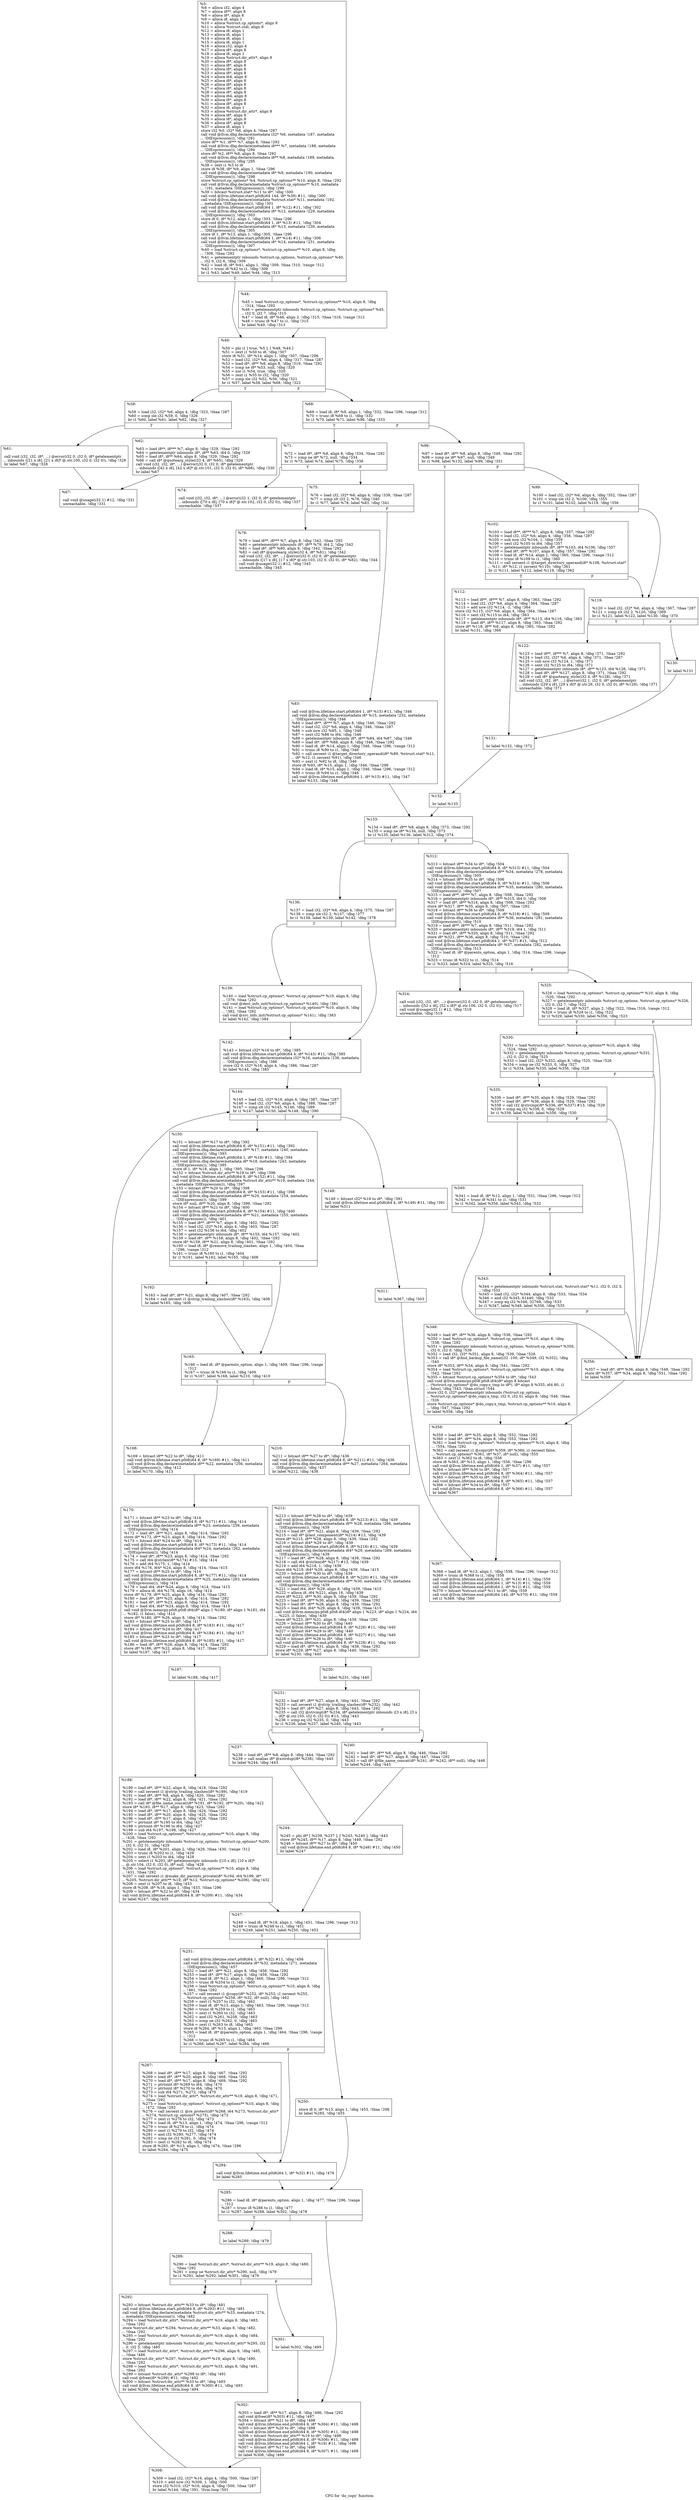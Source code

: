 digraph "CFG for 'do_copy' function" {
	label="CFG for 'do_copy' function";

	Node0x1160e70 [shape=record,label="{%5:\l  %6 = alloca i32, align 4\l  %7 = alloca i8**, align 8\l  %8 = alloca i8*, align 8\l  %9 = alloca i8, align 1\l  %10 = alloca %struct.cp_options*, align 8\l  %11 = alloca %struct.stat, align 8\l  %12 = alloca i8, align 1\l  %13 = alloca i8, align 1\l  %14 = alloca i8, align 1\l  %15 = alloca i8, align 1\l  %16 = alloca i32, align 4\l  %17 = alloca i8*, align 8\l  %18 = alloca i8, align 1\l  %19 = alloca %struct.dir_attr*, align 8\l  %20 = alloca i8*, align 8\l  %21 = alloca i8*, align 8\l  %22 = alloca i8*, align 8\l  %23 = alloca i8*, align 8\l  %24 = alloca i64, align 8\l  %25 = alloca i8*, align 8\l  %26 = alloca i8*, align 8\l  %27 = alloca i8*, align 8\l  %28 = alloca i8*, align 8\l  %29 = alloca i64, align 8\l  %30 = alloca i8*, align 8\l  %31 = alloca i8*, align 8\l  %32 = alloca i8, align 1\l  %33 = alloca %struct.dir_attr*, align 8\l  %34 = alloca i8*, align 8\l  %35 = alloca i8*, align 8\l  %36 = alloca i8*, align 8\l  %37 = alloca i8, align 1\l  store i32 %0, i32* %6, align 4, !tbaa !287\l  call void @llvm.dbg.declare(metadata i32* %6, metadata !187, metadata\l... !DIExpression()), !dbg !291\l  store i8** %1, i8*** %7, align 8, !tbaa !292\l  call void @llvm.dbg.declare(metadata i8*** %7, metadata !188, metadata\l... !DIExpression()), !dbg !294\l  store i8* %2, i8** %8, align 8, !tbaa !292\l  call void @llvm.dbg.declare(metadata i8** %8, metadata !189, metadata\l... !DIExpression()), !dbg !295\l  %38 = zext i1 %3 to i8\l  store i8 %38, i8* %9, align 1, !tbaa !296\l  call void @llvm.dbg.declare(metadata i8* %9, metadata !190, metadata\l... !DIExpression()), !dbg !298\l  store %struct.cp_options* %4, %struct.cp_options** %10, align 8, !tbaa !292\l  call void @llvm.dbg.declare(metadata %struct.cp_options** %10, metadata\l... !191, metadata !DIExpression()), !dbg !299\l  %39 = bitcast %struct.stat* %11 to i8*, !dbg !300\l  call void @llvm.lifetime.start.p0i8(i64 144, i8* %39) #11, !dbg !300\l  call void @llvm.dbg.declare(metadata %struct.stat* %11, metadata !192,\l... metadata !DIExpression()), !dbg !301\l  call void @llvm.lifetime.start.p0i8(i64 1, i8* %12) #11, !dbg !302\l  call void @llvm.dbg.declare(metadata i8* %12, metadata !229, metadata\l... !DIExpression()), !dbg !303\l  store i8 0, i8* %12, align 1, !dbg !303, !tbaa !296\l  call void @llvm.lifetime.start.p0i8(i64 1, i8* %13) #11, !dbg !304\l  call void @llvm.dbg.declare(metadata i8* %13, metadata !230, metadata\l... !DIExpression()), !dbg !305\l  store i8 1, i8* %13, align 1, !dbg !305, !tbaa !296\l  call void @llvm.lifetime.start.p0i8(i64 1, i8* %14) #11, !dbg !306\l  call void @llvm.dbg.declare(metadata i8* %14, metadata !231, metadata\l... !DIExpression()), !dbg !307\l  %40 = load %struct.cp_options*, %struct.cp_options** %10, align 8, !dbg\l... !308, !tbaa !292\l  %41 = getelementptr inbounds %struct.cp_options, %struct.cp_options* %40,\l... i32 0, i32 6, !dbg !309\l  %42 = load i8, i8* %41, align 1, !dbg !309, !tbaa !310, !range !312\l  %43 = trunc i8 %42 to i1, !dbg !309\l  br i1 %43, label %49, label %44, !dbg !313\l|{<s0>T|<s1>F}}"];
	Node0x1160e70:s0 -> Node0x1161760;
	Node0x1160e70:s1 -> Node0x1161710;
	Node0x1161710 [shape=record,label="{%44:\l\l  %45 = load %struct.cp_options*, %struct.cp_options** %10, align 8, !dbg\l... !314, !tbaa !292\l  %46 = getelementptr inbounds %struct.cp_options, %struct.cp_options* %45,\l... i32 0, i32 7, !dbg !315\l  %47 = load i8, i8* %46, align 2, !dbg !315, !tbaa !316, !range !312\l  %48 = trunc i8 %47 to i1, !dbg !315\l  br label %49, !dbg !313\l}"];
	Node0x1161710 -> Node0x1161760;
	Node0x1161760 [shape=record,label="{%49:\l\l  %50 = phi i1 [ true, %5 ], [ %48, %44 ]\l  %51 = zext i1 %50 to i8, !dbg !307\l  store i8 %51, i8* %14, align 1, !dbg !307, !tbaa !296\l  %52 = load i32, i32* %6, align 4, !dbg !317, !tbaa !287\l  %53 = load i8*, i8** %8, align 8, !dbg !319, !tbaa !292\l  %54 = icmp ne i8* %53, null, !dbg !320\l  %55 = xor i1 %54, true, !dbg !320\l  %56 = zext i1 %55 to i32, !dbg !320\l  %57 = icmp sle i32 %52, %56, !dbg !321\l  br i1 %57, label %58, label %68, !dbg !322\l|{<s0>T|<s1>F}}"];
	Node0x1161760:s0 -> Node0x11617b0;
	Node0x1161760:s1 -> Node0x11618f0;
	Node0x11617b0 [shape=record,label="{%58:\l\l  %59 = load i32, i32* %6, align 4, !dbg !323, !tbaa !287\l  %60 = icmp sle i32 %59, 0, !dbg !326\l  br i1 %60, label %61, label %62, !dbg !327\l|{<s0>T|<s1>F}}"];
	Node0x11617b0:s0 -> Node0x1161800;
	Node0x11617b0:s1 -> Node0x1161850;
	Node0x1161800 [shape=record,label="{%61:\l\l  call void (i32, i32, i8*, ...) @error(i32 0, i32 0, i8* getelementptr\l... inbounds ([21 x i8], [21 x i8]* @.str.100, i32 0, i32 0)), !dbg !328\l  br label %67, !dbg !328\l}"];
	Node0x1161800 -> Node0x11618a0;
	Node0x1161850 [shape=record,label="{%62:\l\l  %63 = load i8**, i8*** %7, align 8, !dbg !329, !tbaa !292\l  %64 = getelementptr inbounds i8*, i8** %63, i64 0, !dbg !329\l  %65 = load i8*, i8** %64, align 8, !dbg !329, !tbaa !292\l  %66 = call i8* @quotearg_style(i32 4, i8* %65), !dbg !329\l  call void (i32, i32, i8*, ...) @error(i32 0, i32 0, i8* getelementptr\l... inbounds ([42 x i8], [42 x i8]* @.str.101, i32 0, i32 0), i8* %66), !dbg !330\l  br label %67\l}"];
	Node0x1161850 -> Node0x11618a0;
	Node0x11618a0 [shape=record,label="{%67:\l\l  call void @usage(i32 1) #12, !dbg !331\l  unreachable, !dbg !331\l}"];
	Node0x11618f0 [shape=record,label="{%68:\l\l  %69 = load i8, i8* %9, align 1, !dbg !332, !tbaa !296, !range !312\l  %70 = trunc i8 %69 to i1, !dbg !332\l  br i1 %70, label %71, label %96, !dbg !333\l|{<s0>T|<s1>F}}"];
	Node0x11618f0:s0 -> Node0x1161940;
	Node0x11618f0:s1 -> Node0x1161ad0;
	Node0x1161940 [shape=record,label="{%71:\l\l  %72 = load i8*, i8** %8, align 8, !dbg !334, !tbaa !292\l  %73 = icmp ne i8* %72, null, !dbg !334\l  br i1 %73, label %74, label %75, !dbg !336\l|{<s0>T|<s1>F}}"];
	Node0x1161940:s0 -> Node0x1161990;
	Node0x1161940:s1 -> Node0x11619e0;
	Node0x1161990 [shape=record,label="{%74:\l\l  call void (i32, i32, i8*, ...) @error(i32 1, i32 0, i8* getelementptr\l... inbounds ([70 x i8], [70 x i8]* @.str.102, i32 0, i32 0)), !dbg !337\l  unreachable, !dbg !337\l}"];
	Node0x11619e0 [shape=record,label="{%75:\l\l  %76 = load i32, i32* %6, align 4, !dbg !338, !tbaa !287\l  %77 = icmp slt i32 2, %76, !dbg !340\l  br i1 %77, label %78, label %83, !dbg !341\l|{<s0>T|<s1>F}}"];
	Node0x11619e0:s0 -> Node0x1161a30;
	Node0x11619e0:s1 -> Node0x1161a80;
	Node0x1161a30 [shape=record,label="{%78:\l\l  %79 = load i8**, i8*** %7, align 8, !dbg !342, !tbaa !292\l  %80 = getelementptr inbounds i8*, i8** %79, i64 2, !dbg !342\l  %81 = load i8*, i8** %80, align 8, !dbg !342, !tbaa !292\l  %82 = call i8* @quotearg_style(i32 4, i8* %81), !dbg !342\l  call void (i32, i32, i8*, ...) @error(i32 0, i32 0, i8* getelementptr\l... inbounds ([17 x i8], [17 x i8]* @.str.103, i32 0, i32 0), i8* %82), !dbg !344\l  call void @usage(i32 1) #12, !dbg !345\l  unreachable, !dbg !345\l}"];
	Node0x1161a80 [shape=record,label="{%83:\l\l  call void @llvm.lifetime.start.p0i8(i64 1, i8* %15) #11, !dbg !346\l  call void @llvm.dbg.declare(metadata i8* %15, metadata !232, metadata\l... !DIExpression()), !dbg !346\l  %84 = load i8**, i8*** %7, align 8, !dbg !346, !tbaa !292\l  %85 = load i32, i32* %6, align 4, !dbg !346, !tbaa !287\l  %86 = sub nsw i32 %85, 1, !dbg !346\l  %87 = sext i32 %86 to i64, !dbg !346\l  %88 = getelementptr inbounds i8*, i8** %84, i64 %87, !dbg !346\l  %89 = load i8*, i8** %88, align 8, !dbg !346, !tbaa !292\l  %90 = load i8, i8* %14, align 1, !dbg !346, !tbaa !296, !range !312\l  %91 = trunc i8 %90 to i1, !dbg !346\l  %92 = call zeroext i1 @target_directory_operand(i8* %89, %struct.stat* %11,\l... i8* %12, i1 zeroext %91), !dbg !346\l  %93 = zext i1 %92 to i8, !dbg !346\l  store i8 %93, i8* %15, align 1, !dbg !346, !tbaa !296\l  %94 = load i8, i8* %15, align 1, !dbg !346, !tbaa !296, !range !312\l  %95 = trunc i8 %94 to i1, !dbg !346\l  call void @llvm.lifetime.end.p0i8(i64 1, i8* %15) #11, !dbg !347\l  br label %133, !dbg !348\l}"];
	Node0x1161a80 -> Node0x1161da0;
	Node0x1161ad0 [shape=record,label="{%96:\l\l  %97 = load i8*, i8** %8, align 8, !dbg !349, !tbaa !292\l  %98 = icmp ne i8* %97, null, !dbg !349\l  br i1 %98, label %132, label %99, !dbg !351\l|{<s0>T|<s1>F}}"];
	Node0x1161ad0:s0 -> Node0x1161d50;
	Node0x1161ad0:s1 -> Node0x1161b20;
	Node0x1161b20 [shape=record,label="{%99:\l\l  %100 = load i32, i32* %6, align 4, !dbg !352, !tbaa !287\l  %101 = icmp sle i32 2, %100, !dbg !355\l  br i1 %101, label %102, label %119, !dbg !356\l|{<s0>T|<s1>F}}"];
	Node0x1161b20:s0 -> Node0x1161b70;
	Node0x1161b20:s1 -> Node0x1161c10;
	Node0x1161b70 [shape=record,label="{%102:\l\l  %103 = load i8**, i8*** %7, align 8, !dbg !357, !tbaa !292\l  %104 = load i32, i32* %6, align 4, !dbg !358, !tbaa !287\l  %105 = sub nsw i32 %104, 1, !dbg !359\l  %106 = sext i32 %105 to i64, !dbg !357\l  %107 = getelementptr inbounds i8*, i8** %103, i64 %106, !dbg !357\l  %108 = load i8*, i8** %107, align 8, !dbg !357, !tbaa !292\l  %109 = load i8, i8* %14, align 1, !dbg !360, !tbaa !296, !range !312\l  %110 = trunc i8 %109 to i1, !dbg !360\l  %111 = call zeroext i1 @target_directory_operand(i8* %108, %struct.stat*\l... %11, i8* %12, i1 zeroext %110), !dbg !361\l  br i1 %111, label %112, label %119, !dbg !362\l|{<s0>T|<s1>F}}"];
	Node0x1161b70:s0 -> Node0x1161bc0;
	Node0x1161b70:s1 -> Node0x1161c10;
	Node0x1161bc0 [shape=record,label="{%112:\l\l  %113 = load i8**, i8*** %7, align 8, !dbg !363, !tbaa !292\l  %114 = load i32, i32* %6, align 4, !dbg !364, !tbaa !287\l  %115 = add nsw i32 %114, -1, !dbg !364\l  store i32 %115, i32* %6, align 4, !dbg !364, !tbaa !287\l  %116 = sext i32 %115 to i64, !dbg !363\l  %117 = getelementptr inbounds i8*, i8** %113, i64 %116, !dbg !363\l  %118 = load i8*, i8** %117, align 8, !dbg !363, !tbaa !292\l  store i8* %118, i8** %8, align 8, !dbg !365, !tbaa !292\l  br label %131, !dbg !366\l}"];
	Node0x1161bc0 -> Node0x1161d00;
	Node0x1161c10 [shape=record,label="{%119:\l\l  %120 = load i32, i32* %6, align 4, !dbg !367, !tbaa !287\l  %121 = icmp slt i32 2, %120, !dbg !369\l  br i1 %121, label %122, label %130, !dbg !370\l|{<s0>T|<s1>F}}"];
	Node0x1161c10:s0 -> Node0x1161c60;
	Node0x1161c10:s1 -> Node0x1161cb0;
	Node0x1161c60 [shape=record,label="{%122:\l\l  %123 = load i8**, i8*** %7, align 8, !dbg !371, !tbaa !292\l  %124 = load i32, i32* %6, align 4, !dbg !371, !tbaa !287\l  %125 = sub nsw i32 %124, 1, !dbg !371\l  %126 = sext i32 %125 to i64, !dbg !371\l  %127 = getelementptr inbounds i8*, i8** %123, i64 %126, !dbg !371\l  %128 = load i8*, i8** %127, align 8, !dbg !371, !tbaa !292\l  %129 = call i8* @quotearg_style(i32 4, i8* %128), !dbg !371\l  call void (i32, i32, i8*, ...) @error(i32 1, i32 0, i8* getelementptr\l... inbounds ([29 x i8], [29 x i8]* @.str.26, i32 0, i32 0), i8* %129), !dbg !371\l  unreachable, !dbg !371\l}"];
	Node0x1161cb0 [shape=record,label="{%130:\l\l  br label %131\l}"];
	Node0x1161cb0 -> Node0x1161d00;
	Node0x1161d00 [shape=record,label="{%131:\l\l  br label %132, !dbg !372\l}"];
	Node0x1161d00 -> Node0x1161d50;
	Node0x1161d50 [shape=record,label="{%132:\l\l  br label %133\l}"];
	Node0x1161d50 -> Node0x1161da0;
	Node0x1161da0 [shape=record,label="{%133:\l\l  %134 = load i8*, i8** %8, align 8, !dbg !373, !tbaa !292\l  %135 = icmp ne i8* %134, null, !dbg !373\l  br i1 %135, label %136, label %312, !dbg !374\l|{<s0>T|<s1>F}}"];
	Node0x1161da0:s0 -> Node0x1161df0;
	Node0x1161da0:s1 -> Node0x11627f0;
	Node0x1161df0 [shape=record,label="{%136:\l\l  %137 = load i32, i32* %6, align 4, !dbg !375, !tbaa !287\l  %138 = icmp sle i32 2, %137, !dbg !377\l  br i1 %138, label %139, label %142, !dbg !378\l|{<s0>T|<s1>F}}"];
	Node0x1161df0:s0 -> Node0x1161e40;
	Node0x1161df0:s1 -> Node0x1161e90;
	Node0x1161e40 [shape=record,label="{%139:\l\l  %140 = load %struct.cp_options*, %struct.cp_options** %10, align 8, !dbg\l... !379, !tbaa !292\l  call void @dest_info_init(%struct.cp_options* %140), !dbg !381\l  %141 = load %struct.cp_options*, %struct.cp_options** %10, align 8, !dbg\l... !382, !tbaa !292\l  call void @src_info_init(%struct.cp_options* %141), !dbg !383\l  br label %142, !dbg !384\l}"];
	Node0x1161e40 -> Node0x1161e90;
	Node0x1161e90 [shape=record,label="{%142:\l\l  %143 = bitcast i32* %16 to i8*, !dbg !385\l  call void @llvm.lifetime.start.p0i8(i64 4, i8* %143) #11, !dbg !385\l  call void @llvm.dbg.declare(metadata i32* %16, metadata !236, metadata\l... !DIExpression()), !dbg !386\l  store i32 0, i32* %16, align 4, !dbg !386, !tbaa !287\l  br label %144, !dbg !385\l}"];
	Node0x1161e90 -> Node0x1161ee0;
	Node0x1161ee0 [shape=record,label="{%144:\l\l  %145 = load i32, i32* %16, align 4, !dbg !387, !tbaa !287\l  %146 = load i32, i32* %6, align 4, !dbg !388, !tbaa !287\l  %147 = icmp slt i32 %145, %146, !dbg !389\l  br i1 %147, label %150, label %148, !dbg !390\l|{<s0>T|<s1>F}}"];
	Node0x1161ee0:s0 -> Node0x1161f80;
	Node0x1161ee0:s1 -> Node0x1161f30;
	Node0x1161f30 [shape=record,label="{%148:\l\l  %149 = bitcast i32* %16 to i8*, !dbg !391\l  call void @llvm.lifetime.end.p0i8(i64 4, i8* %149) #11, !dbg !391\l  br label %311\l}"];
	Node0x1161f30 -> Node0x11627a0;
	Node0x1161f80 [shape=record,label="{%150:\l\l  %151 = bitcast i8** %17 to i8*, !dbg !392\l  call void @llvm.lifetime.start.p0i8(i64 8, i8* %151) #11, !dbg !392\l  call void @llvm.dbg.declare(metadata i8** %17, metadata !240, metadata\l... !DIExpression()), !dbg !393\l  call void @llvm.lifetime.start.p0i8(i64 1, i8* %18) #11, !dbg !394\l  call void @llvm.dbg.declare(metadata i8* %18, metadata !243, metadata\l... !DIExpression()), !dbg !395\l  store i8 1, i8* %18, align 1, !dbg !395, !tbaa !296\l  %152 = bitcast %struct.dir_attr** %19 to i8*, !dbg !396\l  call void @llvm.lifetime.start.p0i8(i64 8, i8* %152) #11, !dbg !396\l  call void @llvm.dbg.declare(metadata %struct.dir_attr** %19, metadata !244,\l... metadata !DIExpression()), !dbg !397\l  %153 = bitcast i8** %20 to i8*, !dbg !398\l  call void @llvm.lifetime.start.p0i8(i64 8, i8* %153) #11, !dbg !398\l  call void @llvm.dbg.declare(metadata i8** %20, metadata !254, metadata\l... !DIExpression()), !dbg !399\l  store i8* null, i8** %20, align 8, !dbg !399, !tbaa !292\l  %154 = bitcast i8** %21 to i8*, !dbg !400\l  call void @llvm.lifetime.start.p0i8(i64 8, i8* %154) #11, !dbg !400\l  call void @llvm.dbg.declare(metadata i8** %21, metadata !255, metadata\l... !DIExpression()), !dbg !401\l  %155 = load i8**, i8*** %7, align 8, !dbg !402, !tbaa !292\l  %156 = load i32, i32* %16, align 4, !dbg !403, !tbaa !287\l  %157 = sext i32 %156 to i64, !dbg !402\l  %158 = getelementptr inbounds i8*, i8** %155, i64 %157, !dbg !402\l  %159 = load i8*, i8** %158, align 8, !dbg !402, !tbaa !292\l  store i8* %159, i8** %21, align 8, !dbg !401, !tbaa !292\l  %160 = load i8, i8* @remove_trailing_slashes, align 1, !dbg !404, !tbaa\l... !296, !range !312\l  %161 = trunc i8 %160 to i1, !dbg !404\l  br i1 %161, label %162, label %165, !dbg !406\l|{<s0>T|<s1>F}}"];
	Node0x1161f80:s0 -> Node0x1161fd0;
	Node0x1161f80:s1 -> Node0x1162020;
	Node0x1161fd0 [shape=record,label="{%162:\l\l  %163 = load i8*, i8** %21, align 8, !dbg !407, !tbaa !292\l  %164 = call zeroext i1 @strip_trailing_slashes(i8* %163), !dbg !408\l  br label %165, !dbg !408\l}"];
	Node0x1161fd0 -> Node0x1162020;
	Node0x1162020 [shape=record,label="{%165:\l\l  %166 = load i8, i8* @parents_option, align 1, !dbg !409, !tbaa !296, !range\l... !312\l  %167 = trunc i8 %166 to i1, !dbg !409\l  br i1 %167, label %168, label %210, !dbg !410\l|{<s0>T|<s1>F}}"];
	Node0x1162020:s0 -> Node0x1162070;
	Node0x1162020:s1 -> Node0x11621b0;
	Node0x1162070 [shape=record,label="{%168:\l\l  %169 = bitcast i8** %22 to i8*, !dbg !411\l  call void @llvm.lifetime.start.p0i8(i64 8, i8* %169) #11, !dbg !411\l  call void @llvm.dbg.declare(metadata i8** %22, metadata !256, metadata\l... !DIExpression()), !dbg !412\l  br label %170, !dbg !413\l}"];
	Node0x1162070 -> Node0x11620c0;
	Node0x11620c0 [shape=record,label="{%170:\l\l  %171 = bitcast i8** %23 to i8*, !dbg !414\l  call void @llvm.lifetime.start.p0i8(i64 8, i8* %171) #11, !dbg !414\l  call void @llvm.dbg.declare(metadata i8** %23, metadata !259, metadata\l... !DIExpression()), !dbg !414\l  %172 = load i8*, i8** %21, align 8, !dbg !414, !tbaa !292\l  store i8* %172, i8** %23, align 8, !dbg !414, !tbaa !292\l  %173 = bitcast i64* %24 to i8*, !dbg !414\l  call void @llvm.lifetime.start.p0i8(i64 8, i8* %173) #11, !dbg !414\l  call void @llvm.dbg.declare(metadata i64* %24, metadata !262, metadata\l... !DIExpression()), !dbg !414\l  %174 = load i8*, i8** %23, align 8, !dbg !414, !tbaa !292\l  %175 = call i64 @strlen(i8* %174) #13, !dbg !414\l  %176 = add i64 %175, 1, !dbg !414\l  store i64 %176, i64* %24, align 8, !dbg !414, !tbaa !415\l  %177 = bitcast i8** %25 to i8*, !dbg !414\l  call void @llvm.lifetime.start.p0i8(i64 8, i8* %177) #11, !dbg !414\l  call void @llvm.dbg.declare(metadata i8** %25, metadata !263, metadata\l... !DIExpression()), !dbg !414\l  %178 = load i64, i64* %24, align 8, !dbg !414, !tbaa !415\l  %179 = alloca i8, i64 %178, align 16, !dbg !414\l  store i8* %179, i8** %25, align 8, !dbg !414, !tbaa !292\l  %180 = load i8*, i8** %25, align 8, !dbg !414, !tbaa !292\l  %181 = load i8*, i8** %23, align 8, !dbg !414, !tbaa !292\l  %182 = load i64, i64* %24, align 8, !dbg !414, !tbaa !415\l  call void @llvm.memcpy.p0i8.p0i8.i64(i8* align 1 %180, i8* align 1 %181, i64\l... %182, i1 false), !dbg !414\l  store i8* %180, i8** %26, align 8, !dbg !414, !tbaa !292\l  %183 = bitcast i8** %25 to i8*, !dbg !417\l  call void @llvm.lifetime.end.p0i8(i64 8, i8* %183) #11, !dbg !417\l  %184 = bitcast i64* %24 to i8*, !dbg !417\l  call void @llvm.lifetime.end.p0i8(i64 8, i8* %184) #11, !dbg !417\l  %185 = bitcast i8** %23 to i8*, !dbg !417\l  call void @llvm.lifetime.end.p0i8(i64 8, i8* %185) #11, !dbg !417\l  %186 = load i8*, i8** %26, align 8, !dbg !414, !tbaa !292\l  store i8* %186, i8** %22, align 8, !dbg !417, !tbaa !292\l  br label %187, !dbg !417\l}"];
	Node0x11620c0 -> Node0x1162110;
	Node0x1162110 [shape=record,label="{%187:\l\l  br label %188, !dbg !417\l}"];
	Node0x1162110 -> Node0x1162160;
	Node0x1162160 [shape=record,label="{%188:\l\l  %189 = load i8*, i8** %22, align 8, !dbg !418, !tbaa !292\l  %190 = call zeroext i1 @strip_trailing_slashes(i8* %189), !dbg !419\l  %191 = load i8*, i8** %8, align 8, !dbg !420, !tbaa !292\l  %192 = load i8*, i8** %22, align 8, !dbg !421, !tbaa !292\l  %193 = call i8* @file_name_concat(i8* %191, i8* %192, i8** %20), !dbg !422\l  store i8* %193, i8** %17, align 8, !dbg !423, !tbaa !292\l  %194 = load i8*, i8** %17, align 8, !dbg !424, !tbaa !292\l  %195 = load i8*, i8** %20, align 8, !dbg !425, !tbaa !292\l  %196 = load i8*, i8** %17, align 8, !dbg !426, !tbaa !292\l  %197 = ptrtoint i8* %195 to i64, !dbg !427\l  %198 = ptrtoint i8* %196 to i64, !dbg !427\l  %199 = sub i64 %197, %198, !dbg !427\l  %200 = load %struct.cp_options*, %struct.cp_options** %10, align 8, !dbg\l... !428, !tbaa !292\l  %201 = getelementptr inbounds %struct.cp_options, %struct.cp_options* %200,\l... i32 0, i32 31, !dbg !429\l  %202 = load i8, i8* %201, align 2, !dbg !429, !tbaa !430, !range !312\l  %203 = trunc i8 %202 to i1, !dbg !429\l  %204 = zext i1 %203 to i64, !dbg !428\l  %205 = select i1 %203, i8* getelementptr inbounds ([10 x i8], [10 x i8]*\l... @.str.104, i32 0, i32 0), i8* null, !dbg !428\l  %206 = load %struct.cp_options*, %struct.cp_options** %10, align 8, !dbg\l... !431, !tbaa !292\l  %207 = call zeroext i1 @make_dir_parents_private(i8* %194, i64 %199, i8*\l... %205, %struct.dir_attr** %19, i8* %12, %struct.cp_options* %206), !dbg !432\l  %208 = zext i1 %207 to i8, !dbg !433\l  store i8 %208, i8* %18, align 1, !dbg !433, !tbaa !296\l  %209 = bitcast i8** %22 to i8*, !dbg !434\l  call void @llvm.lifetime.end.p0i8(i64 8, i8* %209) #11, !dbg !434\l  br label %247, !dbg !435\l}"];
	Node0x1162160 -> Node0x11623e0;
	Node0x11621b0 [shape=record,label="{%210:\l\l  %211 = bitcast i8** %27 to i8*, !dbg !436\l  call void @llvm.lifetime.start.p0i8(i64 8, i8* %211) #11, !dbg !436\l  call void @llvm.dbg.declare(metadata i8** %27, metadata !264, metadata\l... !DIExpression()), !dbg !437\l  br label %212, !dbg !438\l}"];
	Node0x11621b0 -> Node0x1162200;
	Node0x1162200 [shape=record,label="{%212:\l\l  %213 = bitcast i8** %28 to i8*, !dbg !439\l  call void @llvm.lifetime.start.p0i8(i64 8, i8* %213) #11, !dbg !439\l  call void @llvm.dbg.declare(metadata i8** %28, metadata !266, metadata\l... !DIExpression()), !dbg !439\l  %214 = load i8*, i8** %21, align 8, !dbg !439, !tbaa !292\l  %215 = call i8* @last_component(i8* %214) #13, !dbg !439\l  store i8* %215, i8** %28, align 8, !dbg !439, !tbaa !292\l  %216 = bitcast i64* %29 to i8*, !dbg !439\l  call void @llvm.lifetime.start.p0i8(i64 8, i8* %216) #11, !dbg !439\l  call void @llvm.dbg.declare(metadata i64* %29, metadata !269, metadata\l... !DIExpression()), !dbg !439\l  %217 = load i8*, i8** %28, align 8, !dbg !439, !tbaa !292\l  %218 = call i64 @strlen(i8* %217) #13, !dbg !439\l  %219 = add i64 %218, 1, !dbg !439\l  store i64 %219, i64* %29, align 8, !dbg !439, !tbaa !415\l  %220 = bitcast i8** %30 to i8*, !dbg !439\l  call void @llvm.lifetime.start.p0i8(i64 8, i8* %220) #11, !dbg !439\l  call void @llvm.dbg.declare(metadata i8** %30, metadata !270, metadata\l... !DIExpression()), !dbg !439\l  %221 = load i64, i64* %29, align 8, !dbg !439, !tbaa !415\l  %222 = alloca i8, i64 %221, align 16, !dbg !439\l  store i8* %222, i8** %30, align 8, !dbg !439, !tbaa !292\l  %223 = load i8*, i8** %30, align 8, !dbg !439, !tbaa !292\l  %224 = load i8*, i8** %28, align 8, !dbg !439, !tbaa !292\l  %225 = load i64, i64* %29, align 8, !dbg !439, !tbaa !415\l  call void @llvm.memcpy.p0i8.p0i8.i64(i8* align 1 %223, i8* align 1 %224, i64\l... %225, i1 false), !dbg !439\l  store i8* %223, i8** %31, align 8, !dbg !439, !tbaa !292\l  %226 = bitcast i8** %30 to i8*, !dbg !440\l  call void @llvm.lifetime.end.p0i8(i64 8, i8* %226) #11, !dbg !440\l  %227 = bitcast i64* %29 to i8*, !dbg !440\l  call void @llvm.lifetime.end.p0i8(i64 8, i8* %227) #11, !dbg !440\l  %228 = bitcast i8** %28 to i8*, !dbg !440\l  call void @llvm.lifetime.end.p0i8(i64 8, i8* %228) #11, !dbg !440\l  %229 = load i8*, i8** %31, align 8, !dbg !439, !tbaa !292\l  store i8* %229, i8** %27, align 8, !dbg !440, !tbaa !292\l  br label %230, !dbg !440\l}"];
	Node0x1162200 -> Node0x1162250;
	Node0x1162250 [shape=record,label="{%230:\l\l  br label %231, !dbg !440\l}"];
	Node0x1162250 -> Node0x11622a0;
	Node0x11622a0 [shape=record,label="{%231:\l\l  %232 = load i8*, i8** %27, align 8, !dbg !441, !tbaa !292\l  %233 = call zeroext i1 @strip_trailing_slashes(i8* %232), !dbg !442\l  %234 = load i8*, i8** %27, align 8, !dbg !443, !tbaa !292\l  %235 = call i32 @strcmp(i8* %234, i8* getelementptr inbounds ([3 x i8], [3 x\l... i8]* @.str.105, i32 0, i32 0)) #13, !dbg !443\l  %236 = icmp eq i32 %235, 0, !dbg !443\l  br i1 %236, label %237, label %240, !dbg !443\l|{<s0>T|<s1>F}}"];
	Node0x11622a0:s0 -> Node0x11622f0;
	Node0x11622a0:s1 -> Node0x1162340;
	Node0x11622f0 [shape=record,label="{%237:\l\l  %238 = load i8*, i8** %8, align 8, !dbg !444, !tbaa !292\l  %239 = call noalias i8* @xstrdup(i8* %238), !dbg !445\l  br label %244, !dbg !443\l}"];
	Node0x11622f0 -> Node0x1162390;
	Node0x1162340 [shape=record,label="{%240:\l\l  %241 = load i8*, i8** %8, align 8, !dbg !446, !tbaa !292\l  %242 = load i8*, i8** %27, align 8, !dbg !447, !tbaa !292\l  %243 = call i8* @file_name_concat(i8* %241, i8* %242, i8** null), !dbg !448\l  br label %244, !dbg !443\l}"];
	Node0x1162340 -> Node0x1162390;
	Node0x1162390 [shape=record,label="{%244:\l\l  %245 = phi i8* [ %239, %237 ], [ %243, %240 ], !dbg !443\l  store i8* %245, i8** %17, align 8, !dbg !449, !tbaa !292\l  %246 = bitcast i8** %27 to i8*, !dbg !450\l  call void @llvm.lifetime.end.p0i8(i64 8, i8* %246) #11, !dbg !450\l  br label %247\l}"];
	Node0x1162390 -> Node0x11623e0;
	Node0x11623e0 [shape=record,label="{%247:\l\l  %248 = load i8, i8* %18, align 1, !dbg !451, !tbaa !296, !range !312\l  %249 = trunc i8 %248 to i1, !dbg !451\l  br i1 %249, label %251, label %250, !dbg !452\l|{<s0>T|<s1>F}}"];
	Node0x11623e0:s0 -> Node0x1162480;
	Node0x11623e0:s1 -> Node0x1162430;
	Node0x1162430 [shape=record,label="{%250:\l\l  store i8 0, i8* %13, align 1, !dbg !453, !tbaa !296\l  br label %285, !dbg !455\l}"];
	Node0x1162430 -> Node0x1162570;
	Node0x1162480 [shape=record,label="{%251:\l\l  call void @llvm.lifetime.start.p0i8(i64 1, i8* %32) #11, !dbg !456\l  call void @llvm.dbg.declare(metadata i8* %32, metadata !271, metadata\l... !DIExpression()), !dbg !457\l  %252 = load i8*, i8** %21, align 8, !dbg !458, !tbaa !292\l  %253 = load i8*, i8** %17, align 8, !dbg !459, !tbaa !292\l  %254 = load i8, i8* %12, align 1, !dbg !460, !tbaa !296, !range !312\l  %255 = trunc i8 %254 to i1, !dbg !460\l  %256 = load %struct.cp_options*, %struct.cp_options** %10, align 8, !dbg\l... !461, !tbaa !292\l  %257 = call zeroext i1 @copy(i8* %252, i8* %253, i1 zeroext %255,\l... %struct.cp_options* %256, i8* %32, i8* null), !dbg !462\l  %258 = zext i1 %257 to i32, !dbg !462\l  %259 = load i8, i8* %13, align 1, !dbg !463, !tbaa !296, !range !312\l  %260 = trunc i8 %259 to i1, !dbg !463\l  %261 = zext i1 %260 to i32, !dbg !463\l  %262 = and i32 %261, %258, !dbg !463\l  %263 = icmp ne i32 %262, 0, !dbg !463\l  %264 = zext i1 %263 to i8, !dbg !463\l  store i8 %264, i8* %13, align 1, !dbg !463, !tbaa !296\l  %265 = load i8, i8* @parents_option, align 1, !dbg !464, !tbaa !296, !range\l... !312\l  %266 = trunc i8 %265 to i1, !dbg !464\l  br i1 %266, label %267, label %284, !dbg !466\l|{<s0>T|<s1>F}}"];
	Node0x1162480:s0 -> Node0x11624d0;
	Node0x1162480:s1 -> Node0x1162520;
	Node0x11624d0 [shape=record,label="{%267:\l\l  %268 = load i8*, i8** %17, align 8, !dbg !467, !tbaa !292\l  %269 = load i8*, i8** %20, align 8, !dbg !468, !tbaa !292\l  %270 = load i8*, i8** %17, align 8, !dbg !469, !tbaa !292\l  %271 = ptrtoint i8* %269 to i64, !dbg !470\l  %272 = ptrtoint i8* %270 to i64, !dbg !470\l  %273 = sub i64 %271, %272, !dbg !470\l  %274 = load %struct.dir_attr*, %struct.dir_attr** %19, align 8, !dbg !471,\l... !tbaa !292\l  %275 = load %struct.cp_options*, %struct.cp_options** %10, align 8, !dbg\l... !472, !tbaa !292\l  %276 = call zeroext i1 @re_protect(i8* %268, i64 %273, %struct.dir_attr*\l... %274, %struct.cp_options* %275), !dbg !473\l  %277 = zext i1 %276 to i32, !dbg !473\l  %278 = load i8, i8* %13, align 1, !dbg !474, !tbaa !296, !range !312\l  %279 = trunc i8 %278 to i1, !dbg !474\l  %280 = zext i1 %279 to i32, !dbg !474\l  %281 = and i32 %280, %277, !dbg !474\l  %282 = icmp ne i32 %281, 0, !dbg !474\l  %283 = zext i1 %282 to i8, !dbg !474\l  store i8 %283, i8* %13, align 1, !dbg !474, !tbaa !296\l  br label %284, !dbg !475\l}"];
	Node0x11624d0 -> Node0x1162520;
	Node0x1162520 [shape=record,label="{%284:\l\l  call void @llvm.lifetime.end.p0i8(i64 1, i8* %32) #11, !dbg !476\l  br label %285\l}"];
	Node0x1162520 -> Node0x1162570;
	Node0x1162570 [shape=record,label="{%285:\l\l  %286 = load i8, i8* @parents_option, align 1, !dbg !477, !tbaa !296, !range\l... !312\l  %287 = trunc i8 %286 to i1, !dbg !477\l  br i1 %287, label %288, label %302, !dbg !478\l|{<s0>T|<s1>F}}"];
	Node0x1162570:s0 -> Node0x11625c0;
	Node0x1162570:s1 -> Node0x1162700;
	Node0x11625c0 [shape=record,label="{%288:\l\l  br label %289, !dbg !479\l}"];
	Node0x11625c0 -> Node0x1162610;
	Node0x1162610 [shape=record,label="{%289:\l\l  %290 = load %struct.dir_attr*, %struct.dir_attr** %19, align 8, !dbg !480,\l... !tbaa !292\l  %291 = icmp ne %struct.dir_attr* %290, null, !dbg !479\l  br i1 %291, label %292, label %301, !dbg !479\l|{<s0>T|<s1>F}}"];
	Node0x1162610:s0 -> Node0x1162660;
	Node0x1162610:s1 -> Node0x11626b0;
	Node0x1162660 [shape=record,label="{%292:\l\l  %293 = bitcast %struct.dir_attr** %33 to i8*, !dbg !481\l  call void @llvm.lifetime.start.p0i8(i64 8, i8* %293) #11, !dbg !481\l  call void @llvm.dbg.declare(metadata %struct.dir_attr** %33, metadata !274,\l... metadata !DIExpression()), !dbg !482\l  %294 = load %struct.dir_attr*, %struct.dir_attr** %19, align 8, !dbg !483,\l... !tbaa !292\l  store %struct.dir_attr* %294, %struct.dir_attr** %33, align 8, !dbg !482,\l... !tbaa !292\l  %295 = load %struct.dir_attr*, %struct.dir_attr** %19, align 8, !dbg !484,\l... !tbaa !292\l  %296 = getelementptr inbounds %struct.dir_attr, %struct.dir_attr* %295, i32\l... 0, i32 3, !dbg !485\l  %297 = load %struct.dir_attr*, %struct.dir_attr** %296, align 8, !dbg !485,\l... !tbaa !486\l  store %struct.dir_attr* %297, %struct.dir_attr** %19, align 8, !dbg !490,\l... !tbaa !292\l  %298 = load %struct.dir_attr*, %struct.dir_attr** %33, align 8, !dbg !491,\l... !tbaa !292\l  %299 = bitcast %struct.dir_attr* %298 to i8*, !dbg !491\l  call void @free(i8* %299) #11, !dbg !492\l  %300 = bitcast %struct.dir_attr** %33 to i8*, !dbg !493\l  call void @llvm.lifetime.end.p0i8(i64 8, i8* %300) #11, !dbg !493\l  br label %289, !dbg !479, !llvm.loop !494\l}"];
	Node0x1162660 -> Node0x1162610;
	Node0x11626b0 [shape=record,label="{%301:\l\l  br label %302, !dbg !495\l}"];
	Node0x11626b0 -> Node0x1162700;
	Node0x1162700 [shape=record,label="{%302:\l\l  %303 = load i8*, i8** %17, align 8, !dbg !496, !tbaa !292\l  call void @free(i8* %303) #11, !dbg !497\l  %304 = bitcast i8** %21 to i8*, !dbg !498\l  call void @llvm.lifetime.end.p0i8(i64 8, i8* %304) #11, !dbg !498\l  %305 = bitcast i8** %20 to i8*, !dbg !498\l  call void @llvm.lifetime.end.p0i8(i64 8, i8* %305) #11, !dbg !498\l  %306 = bitcast %struct.dir_attr** %19 to i8*, !dbg !498\l  call void @llvm.lifetime.end.p0i8(i64 8, i8* %306) #11, !dbg !498\l  call void @llvm.lifetime.end.p0i8(i64 1, i8* %18) #11, !dbg !498\l  %307 = bitcast i8** %17 to i8*, !dbg !498\l  call void @llvm.lifetime.end.p0i8(i64 8, i8* %307) #11, !dbg !498\l  br label %308, !dbg !499\l}"];
	Node0x1162700 -> Node0x1162750;
	Node0x1162750 [shape=record,label="{%308:\l\l  %309 = load i32, i32* %16, align 4, !dbg !500, !tbaa !287\l  %310 = add nsw i32 %309, 1, !dbg !500\l  store i32 %310, i32* %16, align 4, !dbg !500, !tbaa !287\l  br label %144, !dbg !391, !llvm.loop !501\l}"];
	Node0x1162750 -> Node0x1161ee0;
	Node0x11627a0 [shape=record,label="{%311:\l\l  br label %367, !dbg !503\l}"];
	Node0x11627a0 -> Node0x1162b10;
	Node0x11627f0 [shape=record,label="{%312:\l\l  %313 = bitcast i8** %34 to i8*, !dbg !504\l  call void @llvm.lifetime.start.p0i8(i64 8, i8* %313) #11, !dbg !504\l  call void @llvm.dbg.declare(metadata i8** %34, metadata !278, metadata\l... !DIExpression()), !dbg !505\l  %314 = bitcast i8** %35 to i8*, !dbg !506\l  call void @llvm.lifetime.start.p0i8(i64 8, i8* %314) #11, !dbg !506\l  call void @llvm.dbg.declare(metadata i8** %35, metadata !280, metadata\l... !DIExpression()), !dbg !507\l  %315 = load i8**, i8*** %7, align 8, !dbg !508, !tbaa !292\l  %316 = getelementptr inbounds i8*, i8** %315, i64 0, !dbg !508\l  %317 = load i8*, i8** %316, align 8, !dbg !508, !tbaa !292\l  store i8* %317, i8** %35, align 8, !dbg !507, !tbaa !292\l  %318 = bitcast i8** %36 to i8*, !dbg !509\l  call void @llvm.lifetime.start.p0i8(i64 8, i8* %318) #11, !dbg !509\l  call void @llvm.dbg.declare(metadata i8** %36, metadata !281, metadata\l... !DIExpression()), !dbg !510\l  %319 = load i8**, i8*** %7, align 8, !dbg !511, !tbaa !292\l  %320 = getelementptr inbounds i8*, i8** %319, i64 1, !dbg !511\l  %321 = load i8*, i8** %320, align 8, !dbg !511, !tbaa !292\l  store i8* %321, i8** %36, align 8, !dbg !510, !tbaa !292\l  call void @llvm.lifetime.start.p0i8(i64 1, i8* %37) #11, !dbg !512\l  call void @llvm.dbg.declare(metadata i8* %37, metadata !282, metadata\l... !DIExpression()), !dbg !513\l  %322 = load i8, i8* @parents_option, align 1, !dbg !514, !tbaa !296, !range\l... !312\l  %323 = trunc i8 %322 to i1, !dbg !514\l  br i1 %323, label %324, label %325, !dbg !516\l|{<s0>T|<s1>F}}"];
	Node0x11627f0:s0 -> Node0x1162840;
	Node0x11627f0:s1 -> Node0x1162890;
	Node0x1162840 [shape=record,label="{%324:\l\l  call void (i32, i32, i8*, ...) @error(i32 0, i32 0, i8* getelementptr\l... inbounds ([52 x i8], [52 x i8]* @.str.106, i32 0, i32 0)), !dbg !517\l  call void @usage(i32 1) #12, !dbg !519\l  unreachable, !dbg !519\l}"];
	Node0x1162890 [shape=record,label="{%325:\l\l  %326 = load %struct.cp_options*, %struct.cp_options** %10, align 8, !dbg\l... !520, !tbaa !292\l  %327 = getelementptr inbounds %struct.cp_options, %struct.cp_options* %326,\l... i32 0, i32 7, !dbg !522\l  %328 = load i8, i8* %327, align 2, !dbg !522, !tbaa !316, !range !312\l  %329 = trunc i8 %328 to i1, !dbg !522\l  br i1 %329, label %330, label %356, !dbg !523\l|{<s0>T|<s1>F}}"];
	Node0x1162890:s0 -> Node0x11628e0;
	Node0x1162890:s1 -> Node0x1162a70;
	Node0x11628e0 [shape=record,label="{%330:\l\l  %331 = load %struct.cp_options*, %struct.cp_options** %10, align 8, !dbg\l... !524, !tbaa !292\l  %332 = getelementptr inbounds %struct.cp_options, %struct.cp_options* %331,\l... i32 0, i32 0, !dbg !525\l  %333 = load i32, i32* %332, align 8, !dbg !525, !tbaa !526\l  %334 = icmp ne i32 %333, 0, !dbg !527\l  br i1 %334, label %335, label %356, !dbg !528\l|{<s0>T|<s1>F}}"];
	Node0x11628e0:s0 -> Node0x1162930;
	Node0x11628e0:s1 -> Node0x1162a70;
	Node0x1162930 [shape=record,label="{%335:\l\l  %336 = load i8*, i8** %35, align 8, !dbg !529, !tbaa !292\l  %337 = load i8*, i8** %36, align 8, !dbg !529, !tbaa !292\l  %338 = call i32 @strcmp(i8* %336, i8* %337) #13, !dbg !529\l  %339 = icmp eq i32 %338, 0, !dbg !529\l  br i1 %339, label %340, label %356, !dbg !530\l|{<s0>T|<s1>F}}"];
	Node0x1162930:s0 -> Node0x1162980;
	Node0x1162930:s1 -> Node0x1162a70;
	Node0x1162980 [shape=record,label="{%340:\l\l  %341 = load i8, i8* %12, align 1, !dbg !531, !tbaa !296, !range !312\l  %342 = trunc i8 %341 to i1, !dbg !531\l  br i1 %342, label %356, label %343, !dbg !532\l|{<s0>T|<s1>F}}"];
	Node0x1162980:s0 -> Node0x1162a70;
	Node0x1162980:s1 -> Node0x11629d0;
	Node0x11629d0 [shape=record,label="{%343:\l\l  %344 = getelementptr inbounds %struct.stat, %struct.stat* %11, i32 0, i32 3,\l... !dbg !533\l  %345 = load i32, i32* %344, align 8, !dbg !533, !tbaa !534\l  %346 = and i32 %345, 61440, !dbg !533\l  %347 = icmp eq i32 %346, 32768, !dbg !533\l  br i1 %347, label %348, label %356, !dbg !535\l|{<s0>T|<s1>F}}"];
	Node0x11629d0:s0 -> Node0x1162a20;
	Node0x11629d0:s1 -> Node0x1162a70;
	Node0x1162a20 [shape=record,label="{%348:\l\l  %349 = load i8*, i8** %36, align 8, !dbg !536, !tbaa !292\l  %350 = load %struct.cp_options*, %struct.cp_options** %10, align 8, !dbg\l... !538, !tbaa !292\l  %351 = getelementptr inbounds %struct.cp_options, %struct.cp_options* %350,\l... i32 0, i32 0, !dbg !539\l  %352 = load i32, i32* %351, align 8, !dbg !539, !tbaa !526\l  %353 = call i8* @find_backup_file_name(i32 -100, i8* %349, i32 %352), !dbg\l... !540\l  store i8* %353, i8** %34, align 8, !dbg !541, !tbaa !292\l  %354 = load %struct.cp_options*, %struct.cp_options** %10, align 8, !dbg\l... !542, !tbaa !292\l  %355 = bitcast %struct.cp_options* %354 to i8*, !dbg !543\l  call void @llvm.memcpy.p0i8.p0i8.i64(i8* align 8 bitcast\l... (%struct.cp_options* @do_copy.x_tmp to i8*), i8* align 8 %355, i64 80, i1\l... false), !dbg !543, !tbaa.struct !544\l  store i32 0, i32* getelementptr inbounds (%struct.cp_options,\l... %struct.cp_options* @do_copy.x_tmp, i32 0, i32 0), align 8, !dbg !546, !tbaa\l... !526\l  store %struct.cp_options* @do_copy.x_tmp, %struct.cp_options** %10, align 8,\l... !dbg !547, !tbaa !292\l  br label %358, !dbg !548\l}"];
	Node0x1162a20 -> Node0x1162ac0;
	Node0x1162a70 [shape=record,label="{%356:\l\l  %357 = load i8*, i8** %36, align 8, !dbg !549, !tbaa !292\l  store i8* %357, i8** %34, align 8, !dbg !551, !tbaa !292\l  br label %358\l}"];
	Node0x1162a70 -> Node0x1162ac0;
	Node0x1162ac0 [shape=record,label="{%358:\l\l  %359 = load i8*, i8** %35, align 8, !dbg !552, !tbaa !292\l  %360 = load i8*, i8** %34, align 8, !dbg !553, !tbaa !292\l  %361 = load %struct.cp_options*, %struct.cp_options** %10, align 8, !dbg\l... !554, !tbaa !292\l  %362 = call zeroext i1 @copy(i8* %359, i8* %360, i1 zeroext false,\l... %struct.cp_options* %361, i8* %37, i8* null), !dbg !555\l  %363 = zext i1 %362 to i8, !dbg !556\l  store i8 %363, i8* %13, align 1, !dbg !556, !tbaa !296\l  call void @llvm.lifetime.end.p0i8(i64 1, i8* %37) #11, !dbg !557\l  %364 = bitcast i8** %36 to i8*, !dbg !557\l  call void @llvm.lifetime.end.p0i8(i64 8, i8* %364) #11, !dbg !557\l  %365 = bitcast i8** %35 to i8*, !dbg !557\l  call void @llvm.lifetime.end.p0i8(i64 8, i8* %365) #11, !dbg !557\l  %366 = bitcast i8** %34 to i8*, !dbg !557\l  call void @llvm.lifetime.end.p0i8(i64 8, i8* %366) #11, !dbg !557\l  br label %367\l}"];
	Node0x1162ac0 -> Node0x1162b10;
	Node0x1162b10 [shape=record,label="{%367:\l\l  %368 = load i8, i8* %13, align 1, !dbg !558, !tbaa !296, !range !312\l  %369 = trunc i8 %368 to i1, !dbg !558\l  call void @llvm.lifetime.end.p0i8(i64 1, i8* %14) #11, !dbg !559\l  call void @llvm.lifetime.end.p0i8(i64 1, i8* %13) #11, !dbg !559\l  call void @llvm.lifetime.end.p0i8(i64 1, i8* %12) #11, !dbg !559\l  %370 = bitcast %struct.stat* %11 to i8*, !dbg !559\l  call void @llvm.lifetime.end.p0i8(i64 144, i8* %370) #11, !dbg !559\l  ret i1 %369, !dbg !560\l}"];
}
